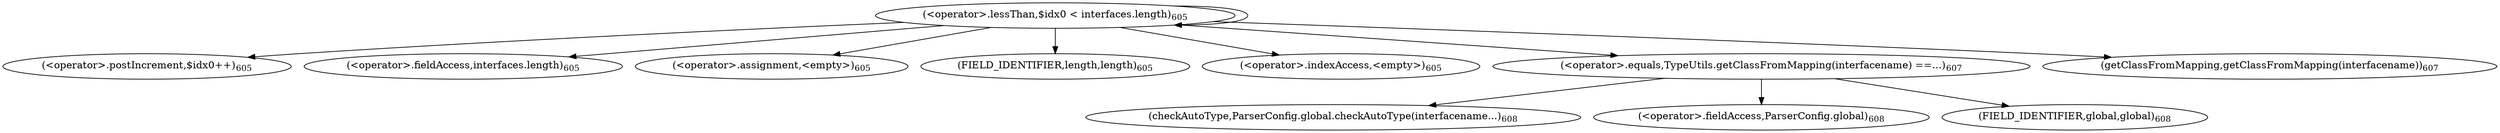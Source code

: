 digraph "resolveProxyClass" {  
"1999" [label = <(&lt;operator&gt;.lessThan,$idx0 &lt; interfaces.length)<SUB>605</SUB>> ]
"2004" [label = <(&lt;operator&gt;.postIncrement,$idx0++)<SUB>605</SUB>> ]
"2001" [label = <(&lt;operator&gt;.fieldAccess,interfaces.length)<SUB>605</SUB>> ]
"2008" [label = <(&lt;operator&gt;.assignment,&lt;empty&gt;)<SUB>605</SUB>> ]
"2003" [label = <(FIELD_IDENTIFIER,length,length)<SUB>605</SUB>> ]
"2010" [label = <(&lt;operator&gt;.indexAccess,&lt;empty&gt;)<SUB>605</SUB>> ]
"2014" [label = <(&lt;operator&gt;.equals,TypeUtils.getClassFromMapping(interfacename) ==...)<SUB>607</SUB>> ]
"2015" [label = <(getClassFromMapping,getClassFromMapping(interfacename))<SUB>607</SUB>> ]
"2020" [label = <(checkAutoType,ParserConfig.global.checkAutoType(interfacename...)<SUB>608</SUB>> ]
"2021" [label = <(&lt;operator&gt;.fieldAccess,ParserConfig.global)<SUB>608</SUB>> ]
"2023" [label = <(FIELD_IDENTIFIER,global,global)<SUB>608</SUB>> ]
  "1999" -> "2001" 
  "1999" -> "2003" 
  "1999" -> "2015" 
  "1999" -> "1999" 
  "1999" -> "2004" 
  "1999" -> "2010" 
  "1999" -> "2014" 
  "1999" -> "2008" 
  "2014" -> "2023" 
  "2014" -> "2020" 
  "2014" -> "2021" 
}
